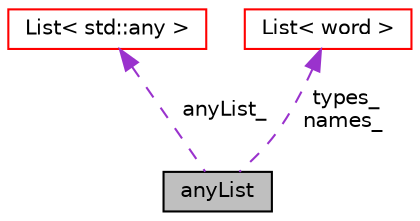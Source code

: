 digraph "anyList"
{
 // LATEX_PDF_SIZE
  edge [fontname="Helvetica",fontsize="10",labelfontname="Helvetica",labelfontsize="10"];
  node [fontname="Helvetica",fontsize="10",shape=record];
  Node1 [label="anyList",height=0.2,width=0.4,color="black", fillcolor="grey75", style="filled", fontcolor="black",tooltip=" "];
  Node2 -> Node1 [dir="back",color="darkorchid3",fontsize="10",style="dashed",label=" anyList_" ,fontname="Helvetica"];
  Node2 [label="List\< std::any \>",height=0.2,width=0.4,color="red", fillcolor="white", style="filled",URL="$classpFlow_1_1List.html",tooltip=" "];
  Node6 -> Node1 [dir="back",color="darkorchid3",fontsize="10",style="dashed",label=" types_\nnames_" ,fontname="Helvetica"];
  Node6 [label="List\< word \>",height=0.2,width=0.4,color="red", fillcolor="white", style="filled",URL="$classpFlow_1_1List.html",tooltip=" "];
}
